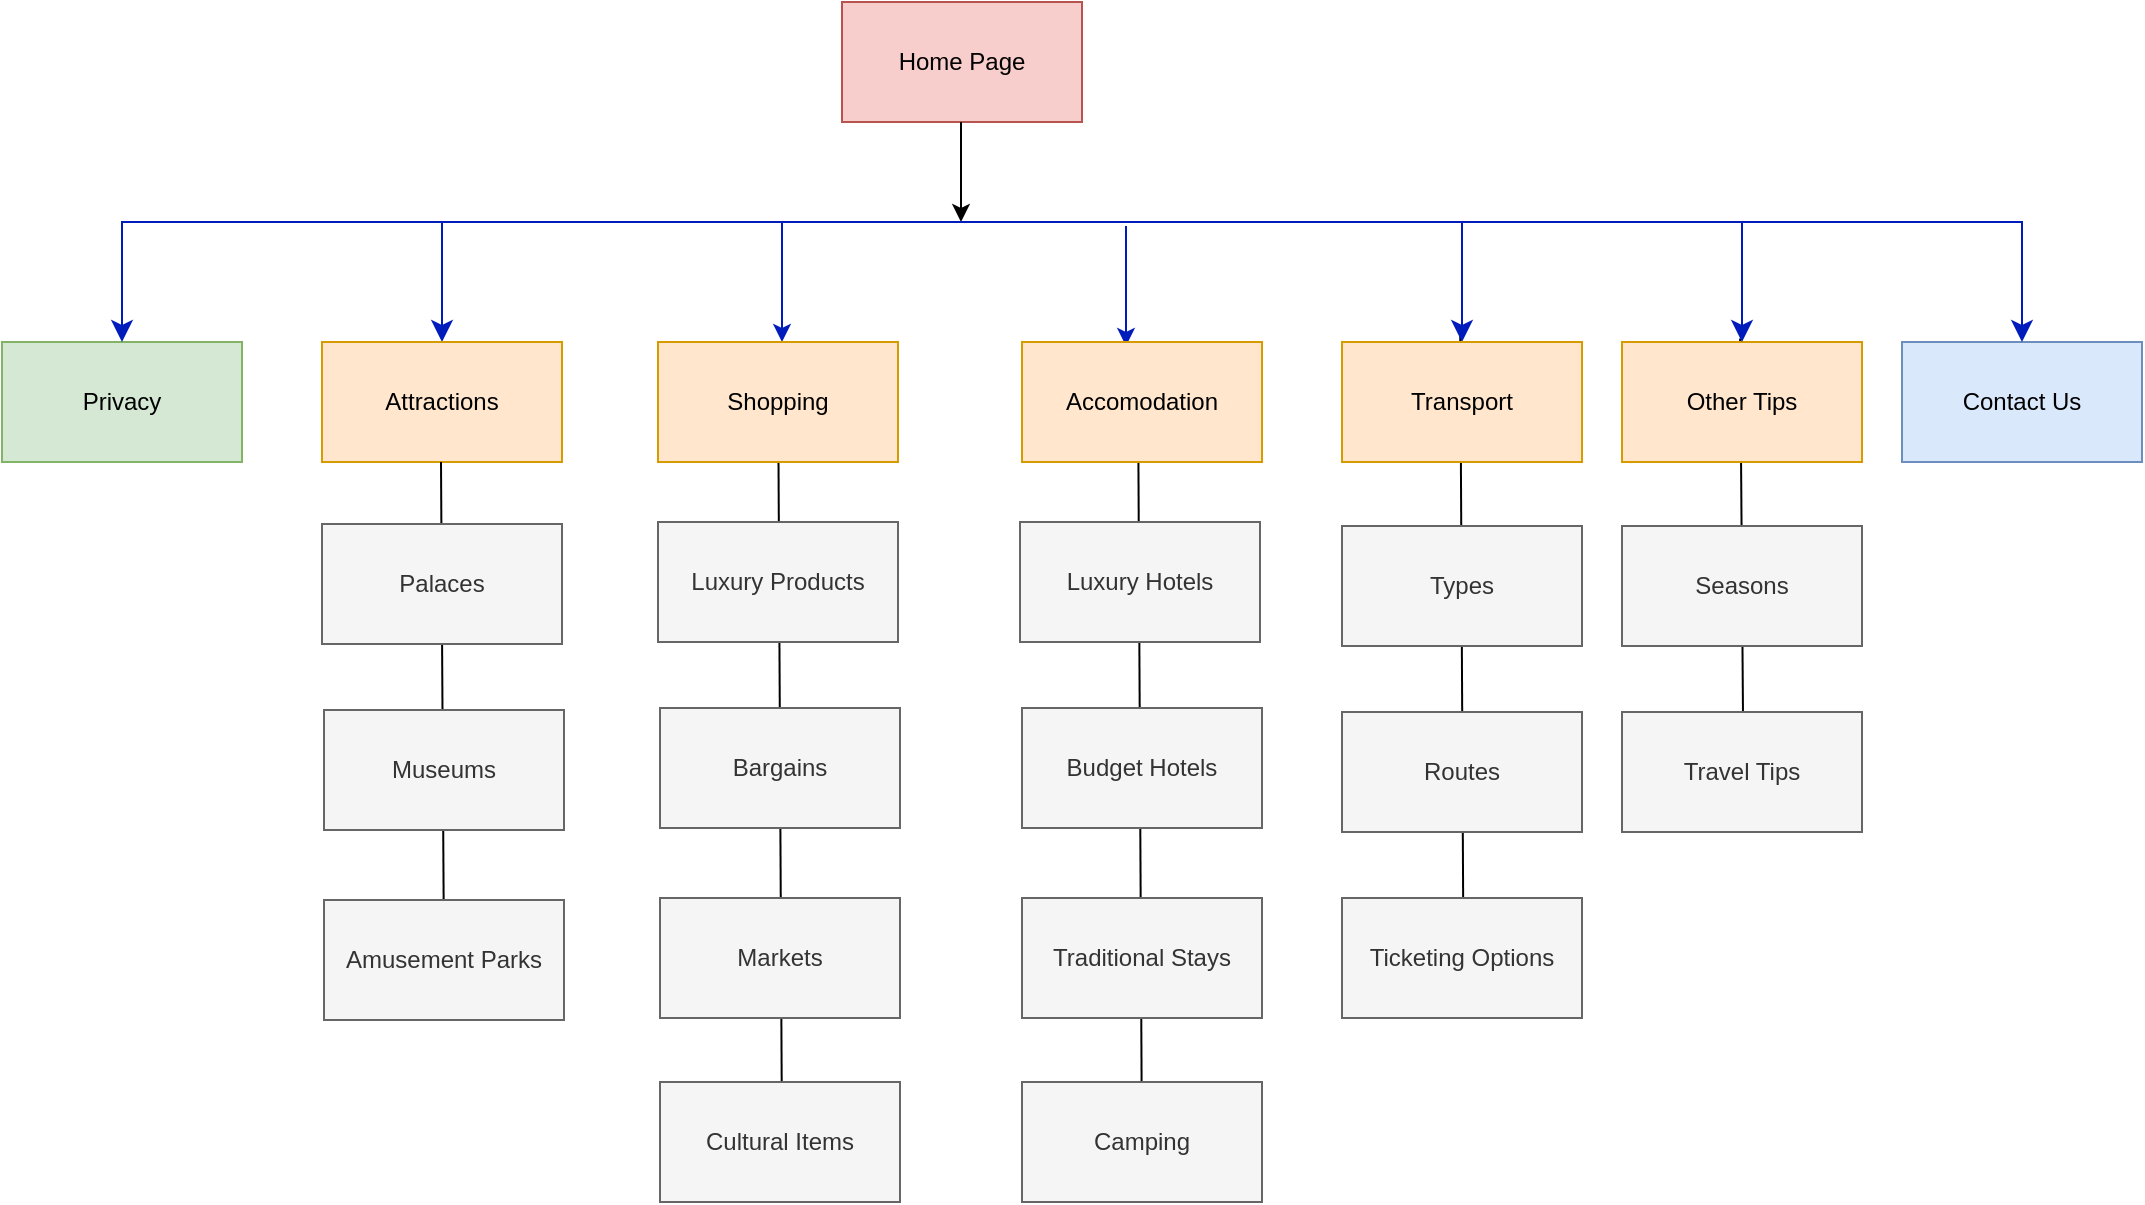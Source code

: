 <mxfile version="21.2.9" type="github">
  <diagram name="Page-1" id="kw44q1w99DU7r3MZzYWE">
    <mxGraphModel dx="2339" dy="965" grid="1" gridSize="10" guides="1" tooltips="1" connect="1" arrows="1" fold="1" page="1" pageScale="1" pageWidth="1100" pageHeight="850" math="0" shadow="0">
      <root>
        <mxCell id="0" />
        <mxCell id="1" parent="0" />
        <mxCell id="xICSueHKrAzOodFPaBsb-24" value="" style="endArrow=none;html=1;rounded=0;" edge="1" parent="1">
          <mxGeometry width="50" height="50" relative="1" as="geometry">
            <mxPoint x="810.94" y="533.75" as="sourcePoint" />
            <mxPoint x="809.06" y="288.25" as="targetPoint" />
          </mxGeometry>
        </mxCell>
        <mxCell id="xICSueHKrAzOodFPaBsb-23" value="" style="endArrow=none;html=1;rounded=0;" edge="1" parent="1">
          <mxGeometry width="50" height="50" relative="1" as="geometry">
            <mxPoint x="670.88" y="628" as="sourcePoint" />
            <mxPoint x="669.13" y="287" as="targetPoint" />
          </mxGeometry>
        </mxCell>
        <mxCell id="xICSueHKrAzOodFPaBsb-22" value="" style="endArrow=none;html=1;rounded=0;" edge="1" parent="1">
          <mxGeometry width="50" height="50" relative="1" as="geometry">
            <mxPoint x="509.88" y="675.5" as="sourcePoint" />
            <mxPoint x="508.13" y="334.5" as="targetPoint" />
          </mxGeometry>
        </mxCell>
        <mxCell id="xICSueHKrAzOodFPaBsb-7" value="" style="endArrow=none;html=1;rounded=0;" edge="1" parent="1">
          <mxGeometry width="50" height="50" relative="1" as="geometry">
            <mxPoint x="330" y="690" as="sourcePoint" />
            <mxPoint x="328.25" y="349" as="targetPoint" />
          </mxGeometry>
        </mxCell>
        <mxCell id="i93go3o4aL7z4DNY35Lh-1" value="Home Page" style="rounded=0;whiteSpace=wrap;html=1;fillColor=#f8cecc;strokeColor=#b85450;" parent="1" vertex="1">
          <mxGeometry x="360" y="120" width="120" height="60" as="geometry" />
        </mxCell>
        <mxCell id="i93go3o4aL7z4DNY35Lh-5" value="" style="endArrow=classic;html=1;rounded=0;" parent="1" edge="1">
          <mxGeometry width="50" height="50" relative="1" as="geometry">
            <mxPoint x="419.5" y="180" as="sourcePoint" />
            <mxPoint x="419.5" y="230" as="targetPoint" />
          </mxGeometry>
        </mxCell>
        <mxCell id="i93go3o4aL7z4DNY35Lh-9" value="" style="edgeStyle=segmentEdgeStyle;endArrow=classic;html=1;curved=0;rounded=0;endSize=8;startSize=8;fillColor=#0050ef;strokeColor=#001DBC;" parent="1" edge="1">
          <mxGeometry width="50" height="50" relative="1" as="geometry">
            <mxPoint x="420" y="230" as="sourcePoint" />
            <mxPoint x="160" y="290" as="targetPoint" />
            <Array as="points">
              <mxPoint x="160" y="230" />
              <mxPoint x="160" y="280" />
            </Array>
          </mxGeometry>
        </mxCell>
        <mxCell id="i93go3o4aL7z4DNY35Lh-10" value="" style="edgeStyle=segmentEdgeStyle;endArrow=classic;html=1;curved=0;rounded=0;endSize=8;startSize=8;fillColor=#0050ef;strokeColor=#001DBC;" parent="1" edge="1">
          <mxGeometry width="50" height="50" relative="1" as="geometry">
            <mxPoint x="420" y="230" as="sourcePoint" />
            <mxPoint x="670" y="290" as="targetPoint" />
          </mxGeometry>
        </mxCell>
        <mxCell id="i93go3o4aL7z4DNY35Lh-13" value="" style="endArrow=classic;html=1;rounded=0;fillColor=#0050ef;strokeColor=#001DBC;" parent="1" edge="1">
          <mxGeometry width="50" height="50" relative="1" as="geometry">
            <mxPoint x="330" y="230" as="sourcePoint" />
            <mxPoint x="330" y="290" as="targetPoint" />
          </mxGeometry>
        </mxCell>
        <mxCell id="i93go3o4aL7z4DNY35Lh-15" value="" style="endArrow=classic;html=1;rounded=0;fillColor=#0050ef;strokeColor=#001DBC;" parent="1" edge="1">
          <mxGeometry width="50" height="50" relative="1" as="geometry">
            <mxPoint x="502" y="232" as="sourcePoint" />
            <mxPoint x="502" y="292" as="targetPoint" />
          </mxGeometry>
        </mxCell>
        <mxCell id="i93go3o4aL7z4DNY35Lh-17" value="Attractions" style="rounded=0;whiteSpace=wrap;html=1;fillColor=#ffe6cc;strokeColor=#d79b00;" parent="1" vertex="1">
          <mxGeometry x="100" y="290" width="120" height="60" as="geometry" />
        </mxCell>
        <mxCell id="i93go3o4aL7z4DNY35Lh-18" value="Shopping" style="rounded=0;whiteSpace=wrap;html=1;fillColor=#ffe6cc;strokeColor=#d79b00;" parent="1" vertex="1">
          <mxGeometry x="268" y="290" width="120" height="60" as="geometry" />
        </mxCell>
        <mxCell id="i93go3o4aL7z4DNY35Lh-19" value="Accomodation" style="rounded=0;whiteSpace=wrap;html=1;fillColor=#ffe6cc;strokeColor=#d79b00;" parent="1" vertex="1">
          <mxGeometry x="450" y="290" width="120" height="60" as="geometry" />
        </mxCell>
        <mxCell id="i93go3o4aL7z4DNY35Lh-20" value="Luxury Products" style="rounded=0;whiteSpace=wrap;html=1;fillColor=#f5f5f5;strokeColor=#666666;fontColor=#333333;" parent="1" vertex="1">
          <mxGeometry x="268" y="380" width="120" height="60" as="geometry" />
        </mxCell>
        <mxCell id="i93go3o4aL7z4DNY35Lh-21" value="Bargains" style="rounded=0;whiteSpace=wrap;html=1;fillColor=#f5f5f5;strokeColor=#666666;fontColor=#333333;" parent="1" vertex="1">
          <mxGeometry x="269" y="473" width="120" height="60" as="geometry" />
        </mxCell>
        <mxCell id="i93go3o4aL7z4DNY35Lh-22" value="Markets" style="rounded=0;whiteSpace=wrap;html=1;fillColor=#f5f5f5;strokeColor=#666666;fontColor=#333333;" parent="1" vertex="1">
          <mxGeometry x="269" y="568" width="120" height="60" as="geometry" />
        </mxCell>
        <mxCell id="i93go3o4aL7z4DNY35Lh-23" value="" style="endArrow=none;html=1;rounded=0;" parent="1" edge="1" source="xICSueHKrAzOodFPaBsb-6">
          <mxGeometry width="50" height="50" relative="1" as="geometry">
            <mxPoint x="160" y="640" as="sourcePoint" />
            <mxPoint x="159.5" y="350" as="targetPoint" />
          </mxGeometry>
        </mxCell>
        <mxCell id="i93go3o4aL7z4DNY35Lh-30" value="Transport" style="rounded=0;whiteSpace=wrap;html=1;fillColor=#ffe6cc;strokeColor=#d79b00;" parent="1" vertex="1">
          <mxGeometry x="610" y="290" width="120" height="60" as="geometry" />
        </mxCell>
        <mxCell id="i93go3o4aL7z4DNY35Lh-31" value="Types" style="rounded=0;whiteSpace=wrap;html=1;fillColor=#f5f5f5;strokeColor=#666666;fontColor=#333333;" parent="1" vertex="1">
          <mxGeometry x="610" y="382" width="120" height="60" as="geometry" />
        </mxCell>
        <mxCell id="i93go3o4aL7z4DNY35Lh-32" value="Routes" style="rounded=0;whiteSpace=wrap;html=1;fillColor=#f5f5f5;strokeColor=#666666;fontColor=#333333;" parent="1" vertex="1">
          <mxGeometry x="610" y="475" width="120" height="60" as="geometry" />
        </mxCell>
        <mxCell id="xICSueHKrAzOodFPaBsb-1" value="Other Tips" style="rounded=0;whiteSpace=wrap;html=1;fillColor=#ffe6cc;strokeColor=#d79b00;" vertex="1" parent="1">
          <mxGeometry x="750" y="290" width="120" height="60" as="geometry" />
        </mxCell>
        <mxCell id="xICSueHKrAzOodFPaBsb-2" value="Contact Us" style="rounded=0;whiteSpace=wrap;html=1;fillColor=#dae8fc;strokeColor=#6c8ebf;" vertex="1" parent="1">
          <mxGeometry x="890" y="290" width="120" height="60" as="geometry" />
        </mxCell>
        <mxCell id="xICSueHKrAzOodFPaBsb-3" value="Privacy" style="rounded=0;whiteSpace=wrap;html=1;fillColor=#d5e8d4;strokeColor=#82b366;" vertex="1" parent="1">
          <mxGeometry x="-60" y="290" width="120" height="60" as="geometry" />
        </mxCell>
        <mxCell id="xICSueHKrAzOodFPaBsb-4" value="Palaces" style="rounded=0;whiteSpace=wrap;html=1;fillColor=#f5f5f5;strokeColor=#666666;fontColor=#333333;" vertex="1" parent="1">
          <mxGeometry x="100" y="381" width="120" height="60" as="geometry" />
        </mxCell>
        <mxCell id="xICSueHKrAzOodFPaBsb-5" value="Museums" style="rounded=0;whiteSpace=wrap;html=1;fillColor=#f5f5f5;strokeColor=#666666;fontColor=#333333;" vertex="1" parent="1">
          <mxGeometry x="101" y="474" width="120" height="60" as="geometry" />
        </mxCell>
        <mxCell id="xICSueHKrAzOodFPaBsb-6" value="Amusement Parks" style="rounded=0;whiteSpace=wrap;html=1;fillColor=#f5f5f5;strokeColor=#666666;fontColor=#333333;" vertex="1" parent="1">
          <mxGeometry x="101" y="569" width="120" height="60" as="geometry" />
        </mxCell>
        <mxCell id="xICSueHKrAzOodFPaBsb-10" value="Cultural Items" style="rounded=0;whiteSpace=wrap;html=1;fillColor=#f5f5f5;strokeColor=#666666;fontColor=#333333;" vertex="1" parent="1">
          <mxGeometry x="269" y="660" width="120" height="60" as="geometry" />
        </mxCell>
        <mxCell id="xICSueHKrAzOodFPaBsb-13" value="Luxury Hotels" style="rounded=0;whiteSpace=wrap;html=1;fillColor=#f5f5f5;strokeColor=#666666;fontColor=#333333;" vertex="1" parent="1">
          <mxGeometry x="449" y="380" width="120" height="60" as="geometry" />
        </mxCell>
        <mxCell id="xICSueHKrAzOodFPaBsb-14" value="Budget Hotels" style="rounded=0;whiteSpace=wrap;html=1;fillColor=#f5f5f5;strokeColor=#666666;fontColor=#333333;" vertex="1" parent="1">
          <mxGeometry x="450" y="473" width="120" height="60" as="geometry" />
        </mxCell>
        <mxCell id="xICSueHKrAzOodFPaBsb-15" value="Traditional Stays" style="rounded=0;whiteSpace=wrap;html=1;fillColor=#f5f5f5;strokeColor=#666666;fontColor=#333333;" vertex="1" parent="1">
          <mxGeometry x="450" y="568" width="120" height="60" as="geometry" />
        </mxCell>
        <mxCell id="xICSueHKrAzOodFPaBsb-16" value="Camping" style="rounded=0;whiteSpace=wrap;html=1;fillColor=#f5f5f5;strokeColor=#666666;fontColor=#333333;" vertex="1" parent="1">
          <mxGeometry x="450" y="660" width="120" height="60" as="geometry" />
        </mxCell>
        <mxCell id="xICSueHKrAzOodFPaBsb-17" value="Ticketing Options" style="rounded=0;whiteSpace=wrap;html=1;fillColor=#f5f5f5;strokeColor=#666666;fontColor=#333333;" vertex="1" parent="1">
          <mxGeometry x="610" y="568" width="120" height="60" as="geometry" />
        </mxCell>
        <mxCell id="xICSueHKrAzOodFPaBsb-18" value="Seasons" style="rounded=0;whiteSpace=wrap;html=1;fillColor=#f5f5f5;strokeColor=#666666;fontColor=#333333;" vertex="1" parent="1">
          <mxGeometry x="750" y="382" width="120" height="60" as="geometry" />
        </mxCell>
        <mxCell id="xICSueHKrAzOodFPaBsb-19" value="Travel Tips" style="rounded=0;whiteSpace=wrap;html=1;fillColor=#f5f5f5;strokeColor=#666666;fontColor=#333333;" vertex="1" parent="1">
          <mxGeometry x="750" y="475" width="120" height="60" as="geometry" />
        </mxCell>
        <mxCell id="xICSueHKrAzOodFPaBsb-25" value="" style="edgeStyle=segmentEdgeStyle;endArrow=classic;html=1;curved=0;rounded=0;endSize=8;startSize=8;fillColor=#0050ef;strokeColor=#001DBC;" edge="1" parent="1">
          <mxGeometry width="50" height="50" relative="1" as="geometry">
            <mxPoint x="560" y="230" as="sourcePoint" />
            <mxPoint x="810" y="290" as="targetPoint" />
          </mxGeometry>
        </mxCell>
        <mxCell id="xICSueHKrAzOodFPaBsb-26" value="" style="edgeStyle=segmentEdgeStyle;endArrow=classic;html=1;curved=0;rounded=0;endSize=8;startSize=8;fillColor=#0050ef;strokeColor=#001DBC;" edge="1" parent="1">
          <mxGeometry width="50" height="50" relative="1" as="geometry">
            <mxPoint x="700" y="230" as="sourcePoint" />
            <mxPoint x="950" y="290" as="targetPoint" />
          </mxGeometry>
        </mxCell>
        <mxCell id="xICSueHKrAzOodFPaBsb-27" value="" style="edgeStyle=segmentEdgeStyle;endArrow=classic;html=1;curved=0;rounded=0;endSize=8;startSize=8;fillColor=#0050ef;strokeColor=#001DBC;" edge="1" parent="1">
          <mxGeometry width="50" height="50" relative="1" as="geometry">
            <mxPoint x="260" y="230" as="sourcePoint" />
            <mxPoint y="290" as="targetPoint" />
            <Array as="points">
              <mxPoint y="230" />
              <mxPoint y="280" />
            </Array>
          </mxGeometry>
        </mxCell>
      </root>
    </mxGraphModel>
  </diagram>
</mxfile>
